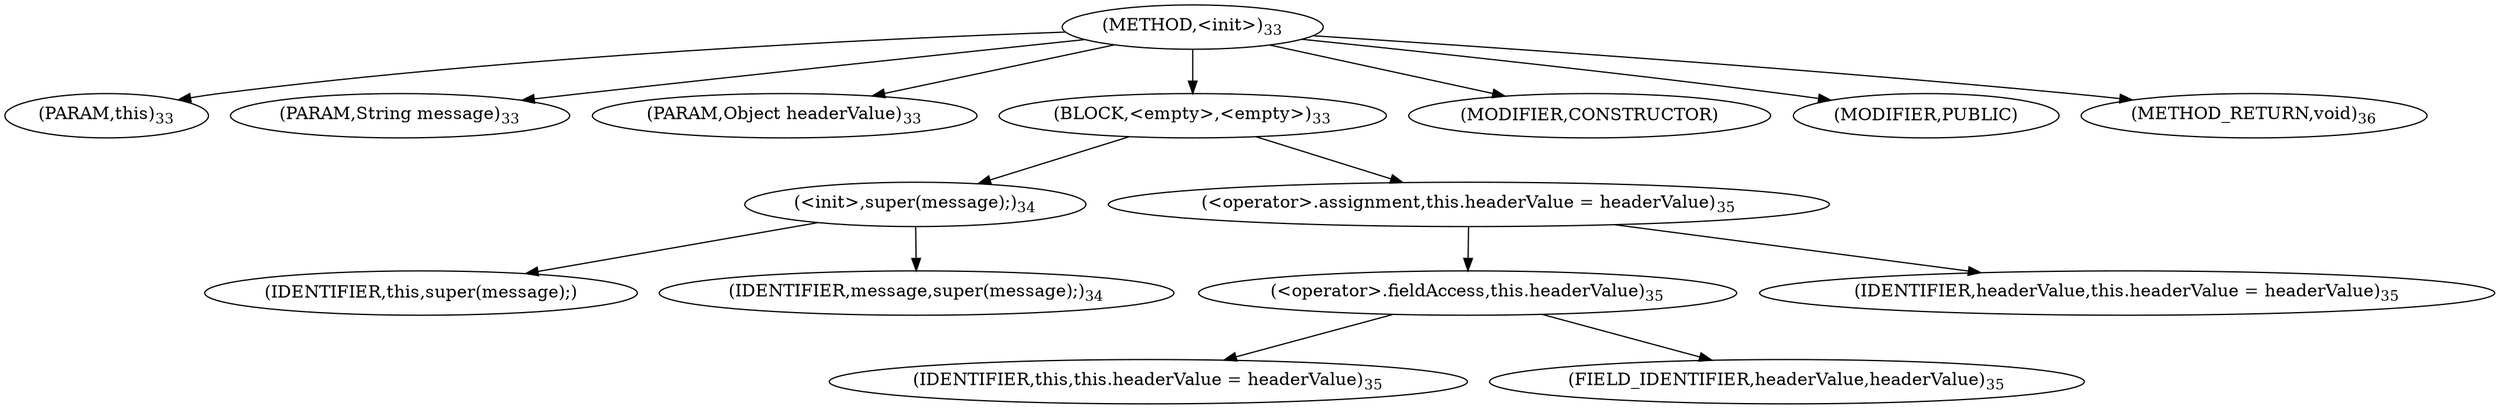 digraph "&lt;init&gt;" {  
"41" [label = <(METHOD,&lt;init&gt;)<SUB>33</SUB>> ]
"7" [label = <(PARAM,this)<SUB>33</SUB>> ]
"42" [label = <(PARAM,String message)<SUB>33</SUB>> ]
"43" [label = <(PARAM,Object headerValue)<SUB>33</SUB>> ]
"44" [label = <(BLOCK,&lt;empty&gt;,&lt;empty&gt;)<SUB>33</SUB>> ]
"45" [label = <(&lt;init&gt;,super(message);)<SUB>34</SUB>> ]
"6" [label = <(IDENTIFIER,this,super(message);)> ]
"46" [label = <(IDENTIFIER,message,super(message);)<SUB>34</SUB>> ]
"47" [label = <(&lt;operator&gt;.assignment,this.headerValue = headerValue)<SUB>35</SUB>> ]
"48" [label = <(&lt;operator&gt;.fieldAccess,this.headerValue)<SUB>35</SUB>> ]
"8" [label = <(IDENTIFIER,this,this.headerValue = headerValue)<SUB>35</SUB>> ]
"49" [label = <(FIELD_IDENTIFIER,headerValue,headerValue)<SUB>35</SUB>> ]
"50" [label = <(IDENTIFIER,headerValue,this.headerValue = headerValue)<SUB>35</SUB>> ]
"51" [label = <(MODIFIER,CONSTRUCTOR)> ]
"52" [label = <(MODIFIER,PUBLIC)> ]
"53" [label = <(METHOD_RETURN,void)<SUB>36</SUB>> ]
  "41" -> "7" 
  "41" -> "42" 
  "41" -> "43" 
  "41" -> "44" 
  "41" -> "51" 
  "41" -> "52" 
  "41" -> "53" 
  "44" -> "45" 
  "44" -> "47" 
  "45" -> "6" 
  "45" -> "46" 
  "47" -> "48" 
  "47" -> "50" 
  "48" -> "8" 
  "48" -> "49" 
}
